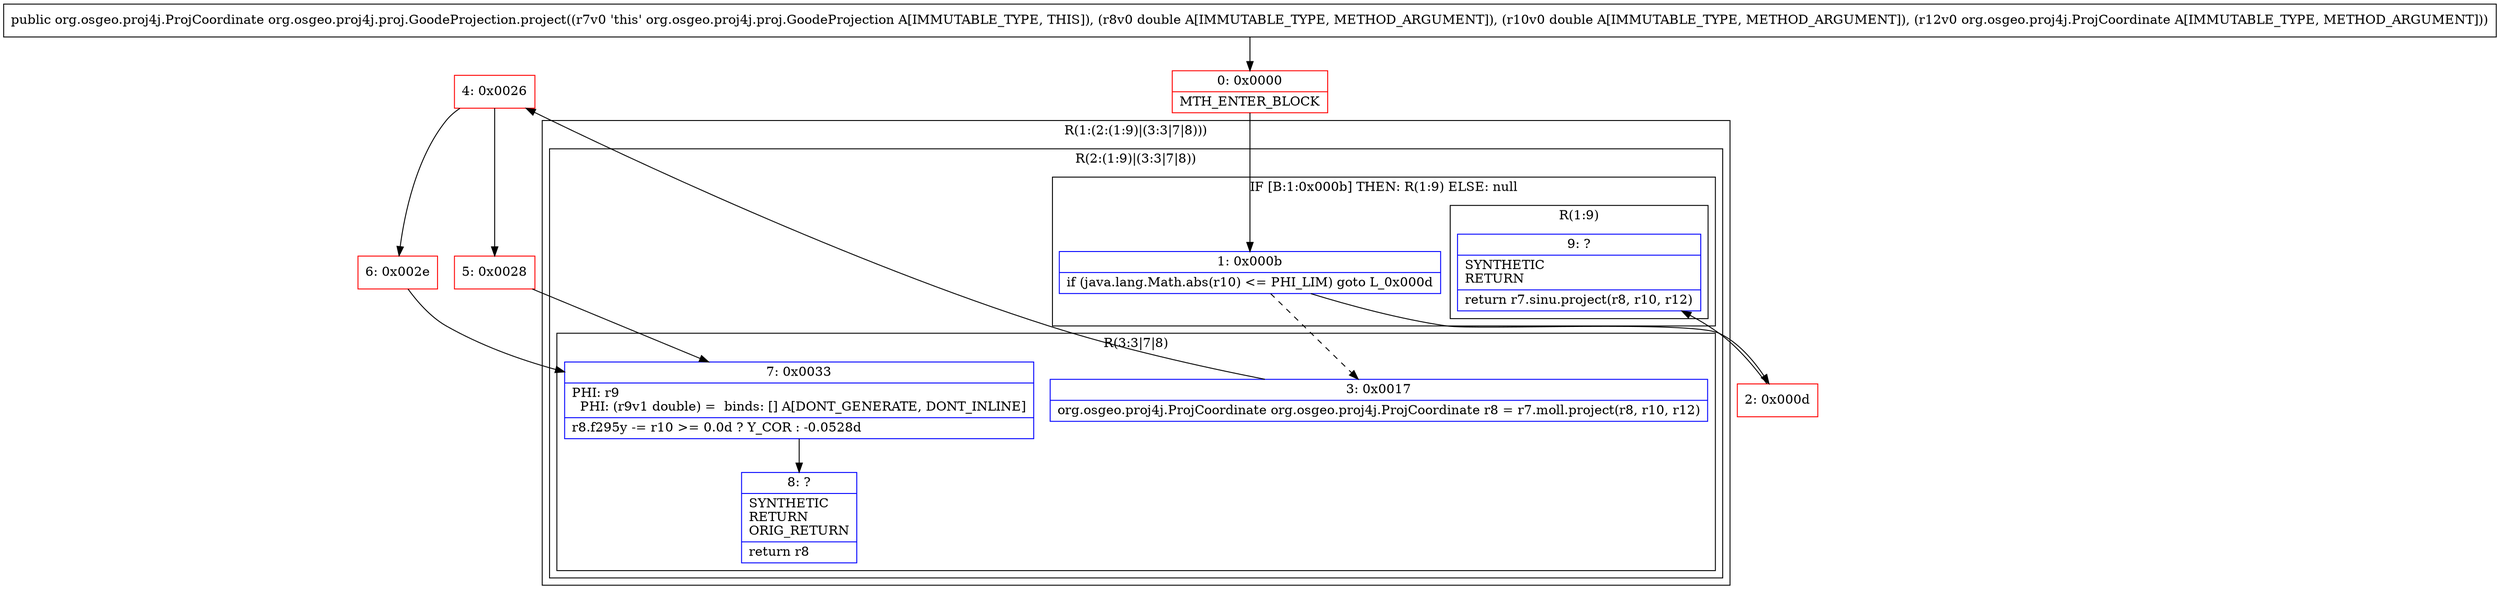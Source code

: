 digraph "CFG fororg.osgeo.proj4j.proj.GoodeProjection.project(DDLorg\/osgeo\/proj4j\/ProjCoordinate;)Lorg\/osgeo\/proj4j\/ProjCoordinate;" {
subgraph cluster_Region_1666444612 {
label = "R(1:(2:(1:9)|(3:3|7|8)))";
node [shape=record,color=blue];
subgraph cluster_Region_840060267 {
label = "R(2:(1:9)|(3:3|7|8))";
node [shape=record,color=blue];
subgraph cluster_IfRegion_336144160 {
label = "IF [B:1:0x000b] THEN: R(1:9) ELSE: null";
node [shape=record,color=blue];
Node_1 [shape=record,label="{1\:\ 0x000b|if (java.lang.Math.abs(r10) \<= PHI_LIM) goto L_0x000d\l}"];
subgraph cluster_Region_1898044174 {
label = "R(1:9)";
node [shape=record,color=blue];
Node_9 [shape=record,label="{9\:\ ?|SYNTHETIC\lRETURN\l|return r7.sinu.project(r8, r10, r12)\l}"];
}
}
subgraph cluster_Region_597323749 {
label = "R(3:3|7|8)";
node [shape=record,color=blue];
Node_3 [shape=record,label="{3\:\ 0x0017|org.osgeo.proj4j.ProjCoordinate org.osgeo.proj4j.ProjCoordinate r8 = r7.moll.project(r8, r10, r12)\l}"];
Node_7 [shape=record,label="{7\:\ 0x0033|PHI: r9 \l  PHI: (r9v1 double) =  binds: [] A[DONT_GENERATE, DONT_INLINE]\l|r8.f295y \-= r10 \>= 0.0d ? Y_COR : \-0.0528d\l}"];
Node_8 [shape=record,label="{8\:\ ?|SYNTHETIC\lRETURN\lORIG_RETURN\l|return r8\l}"];
}
}
}
Node_0 [shape=record,color=red,label="{0\:\ 0x0000|MTH_ENTER_BLOCK\l}"];
Node_2 [shape=record,color=red,label="{2\:\ 0x000d}"];
Node_4 [shape=record,color=red,label="{4\:\ 0x0026}"];
Node_5 [shape=record,color=red,label="{5\:\ 0x0028}"];
Node_6 [shape=record,color=red,label="{6\:\ 0x002e}"];
MethodNode[shape=record,label="{public org.osgeo.proj4j.ProjCoordinate org.osgeo.proj4j.proj.GoodeProjection.project((r7v0 'this' org.osgeo.proj4j.proj.GoodeProjection A[IMMUTABLE_TYPE, THIS]), (r8v0 double A[IMMUTABLE_TYPE, METHOD_ARGUMENT]), (r10v0 double A[IMMUTABLE_TYPE, METHOD_ARGUMENT]), (r12v0 org.osgeo.proj4j.ProjCoordinate A[IMMUTABLE_TYPE, METHOD_ARGUMENT])) }"];
MethodNode -> Node_0;
Node_1 -> Node_2;
Node_1 -> Node_3[style=dashed];
Node_3 -> Node_4;
Node_7 -> Node_8;
Node_0 -> Node_1;
Node_2 -> Node_9;
Node_4 -> Node_5;
Node_4 -> Node_6;
Node_5 -> Node_7;
Node_6 -> Node_7;
}

